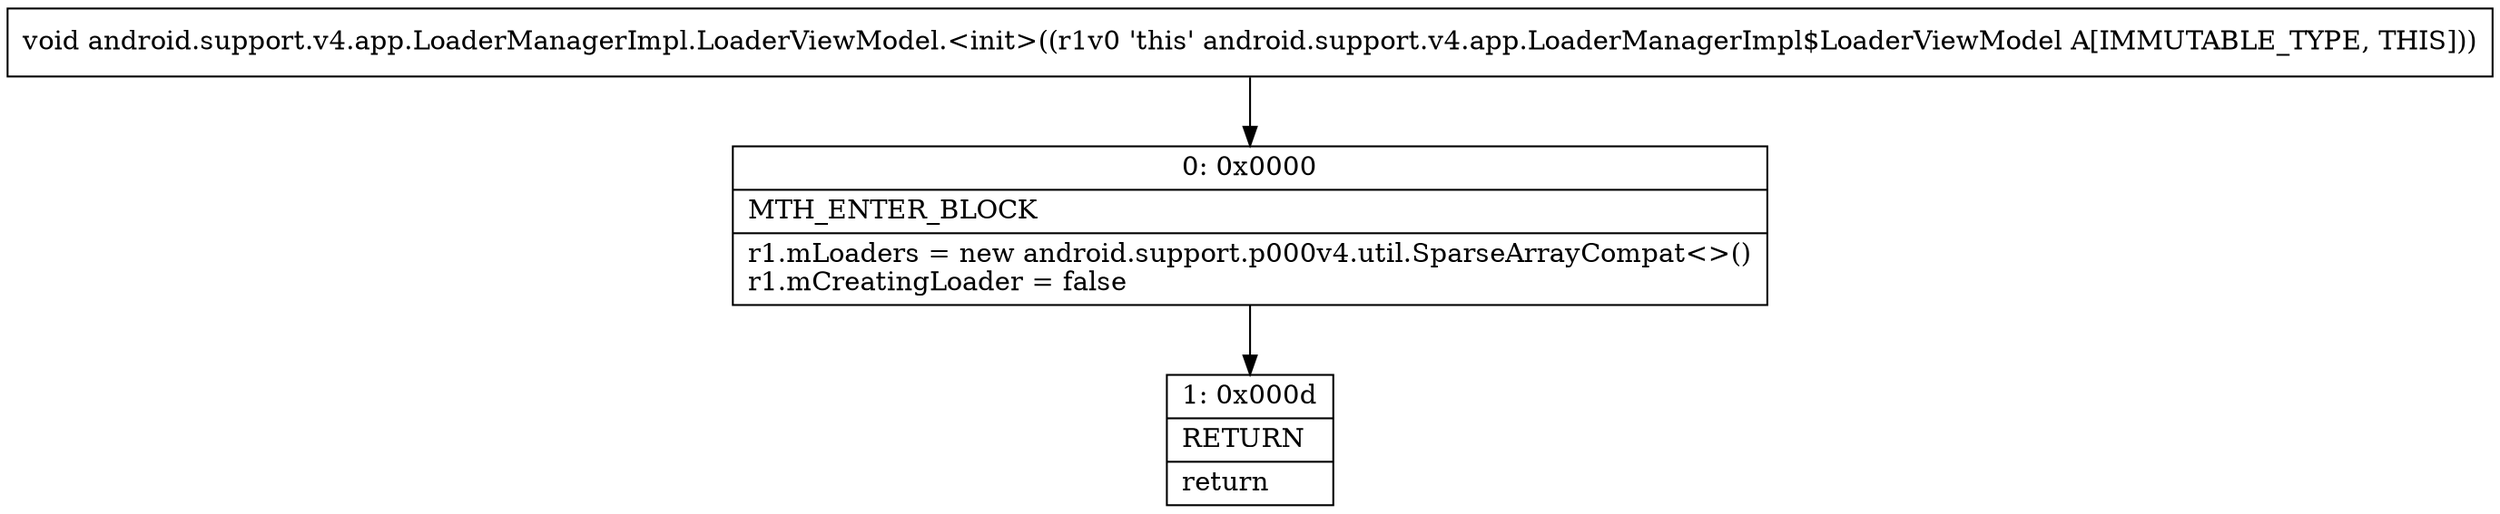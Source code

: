 digraph "CFG forandroid.support.v4.app.LoaderManagerImpl.LoaderViewModel.\<init\>()V" {
Node_0 [shape=record,label="{0\:\ 0x0000|MTH_ENTER_BLOCK\l|r1.mLoaders = new android.support.p000v4.util.SparseArrayCompat\<\>()\lr1.mCreatingLoader = false\l}"];
Node_1 [shape=record,label="{1\:\ 0x000d|RETURN\l|return\l}"];
MethodNode[shape=record,label="{void android.support.v4.app.LoaderManagerImpl.LoaderViewModel.\<init\>((r1v0 'this' android.support.v4.app.LoaderManagerImpl$LoaderViewModel A[IMMUTABLE_TYPE, THIS])) }"];
MethodNode -> Node_0;
Node_0 -> Node_1;
}

